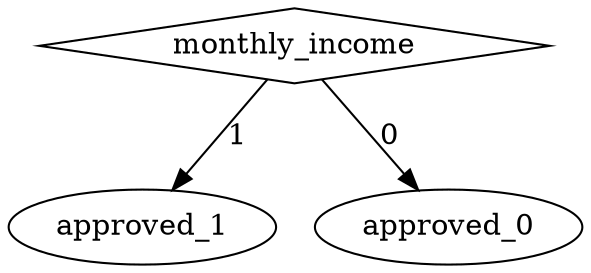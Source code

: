 digraph {
node [label=approved_1,style=""] approved_1
node [label=approved_0,style=""] approved_0
node [label=monthly_income,shape="diamond",style=""] 0

0 -> approved_1 [label="1"]
0 -> approved_0 [label="0"]
}